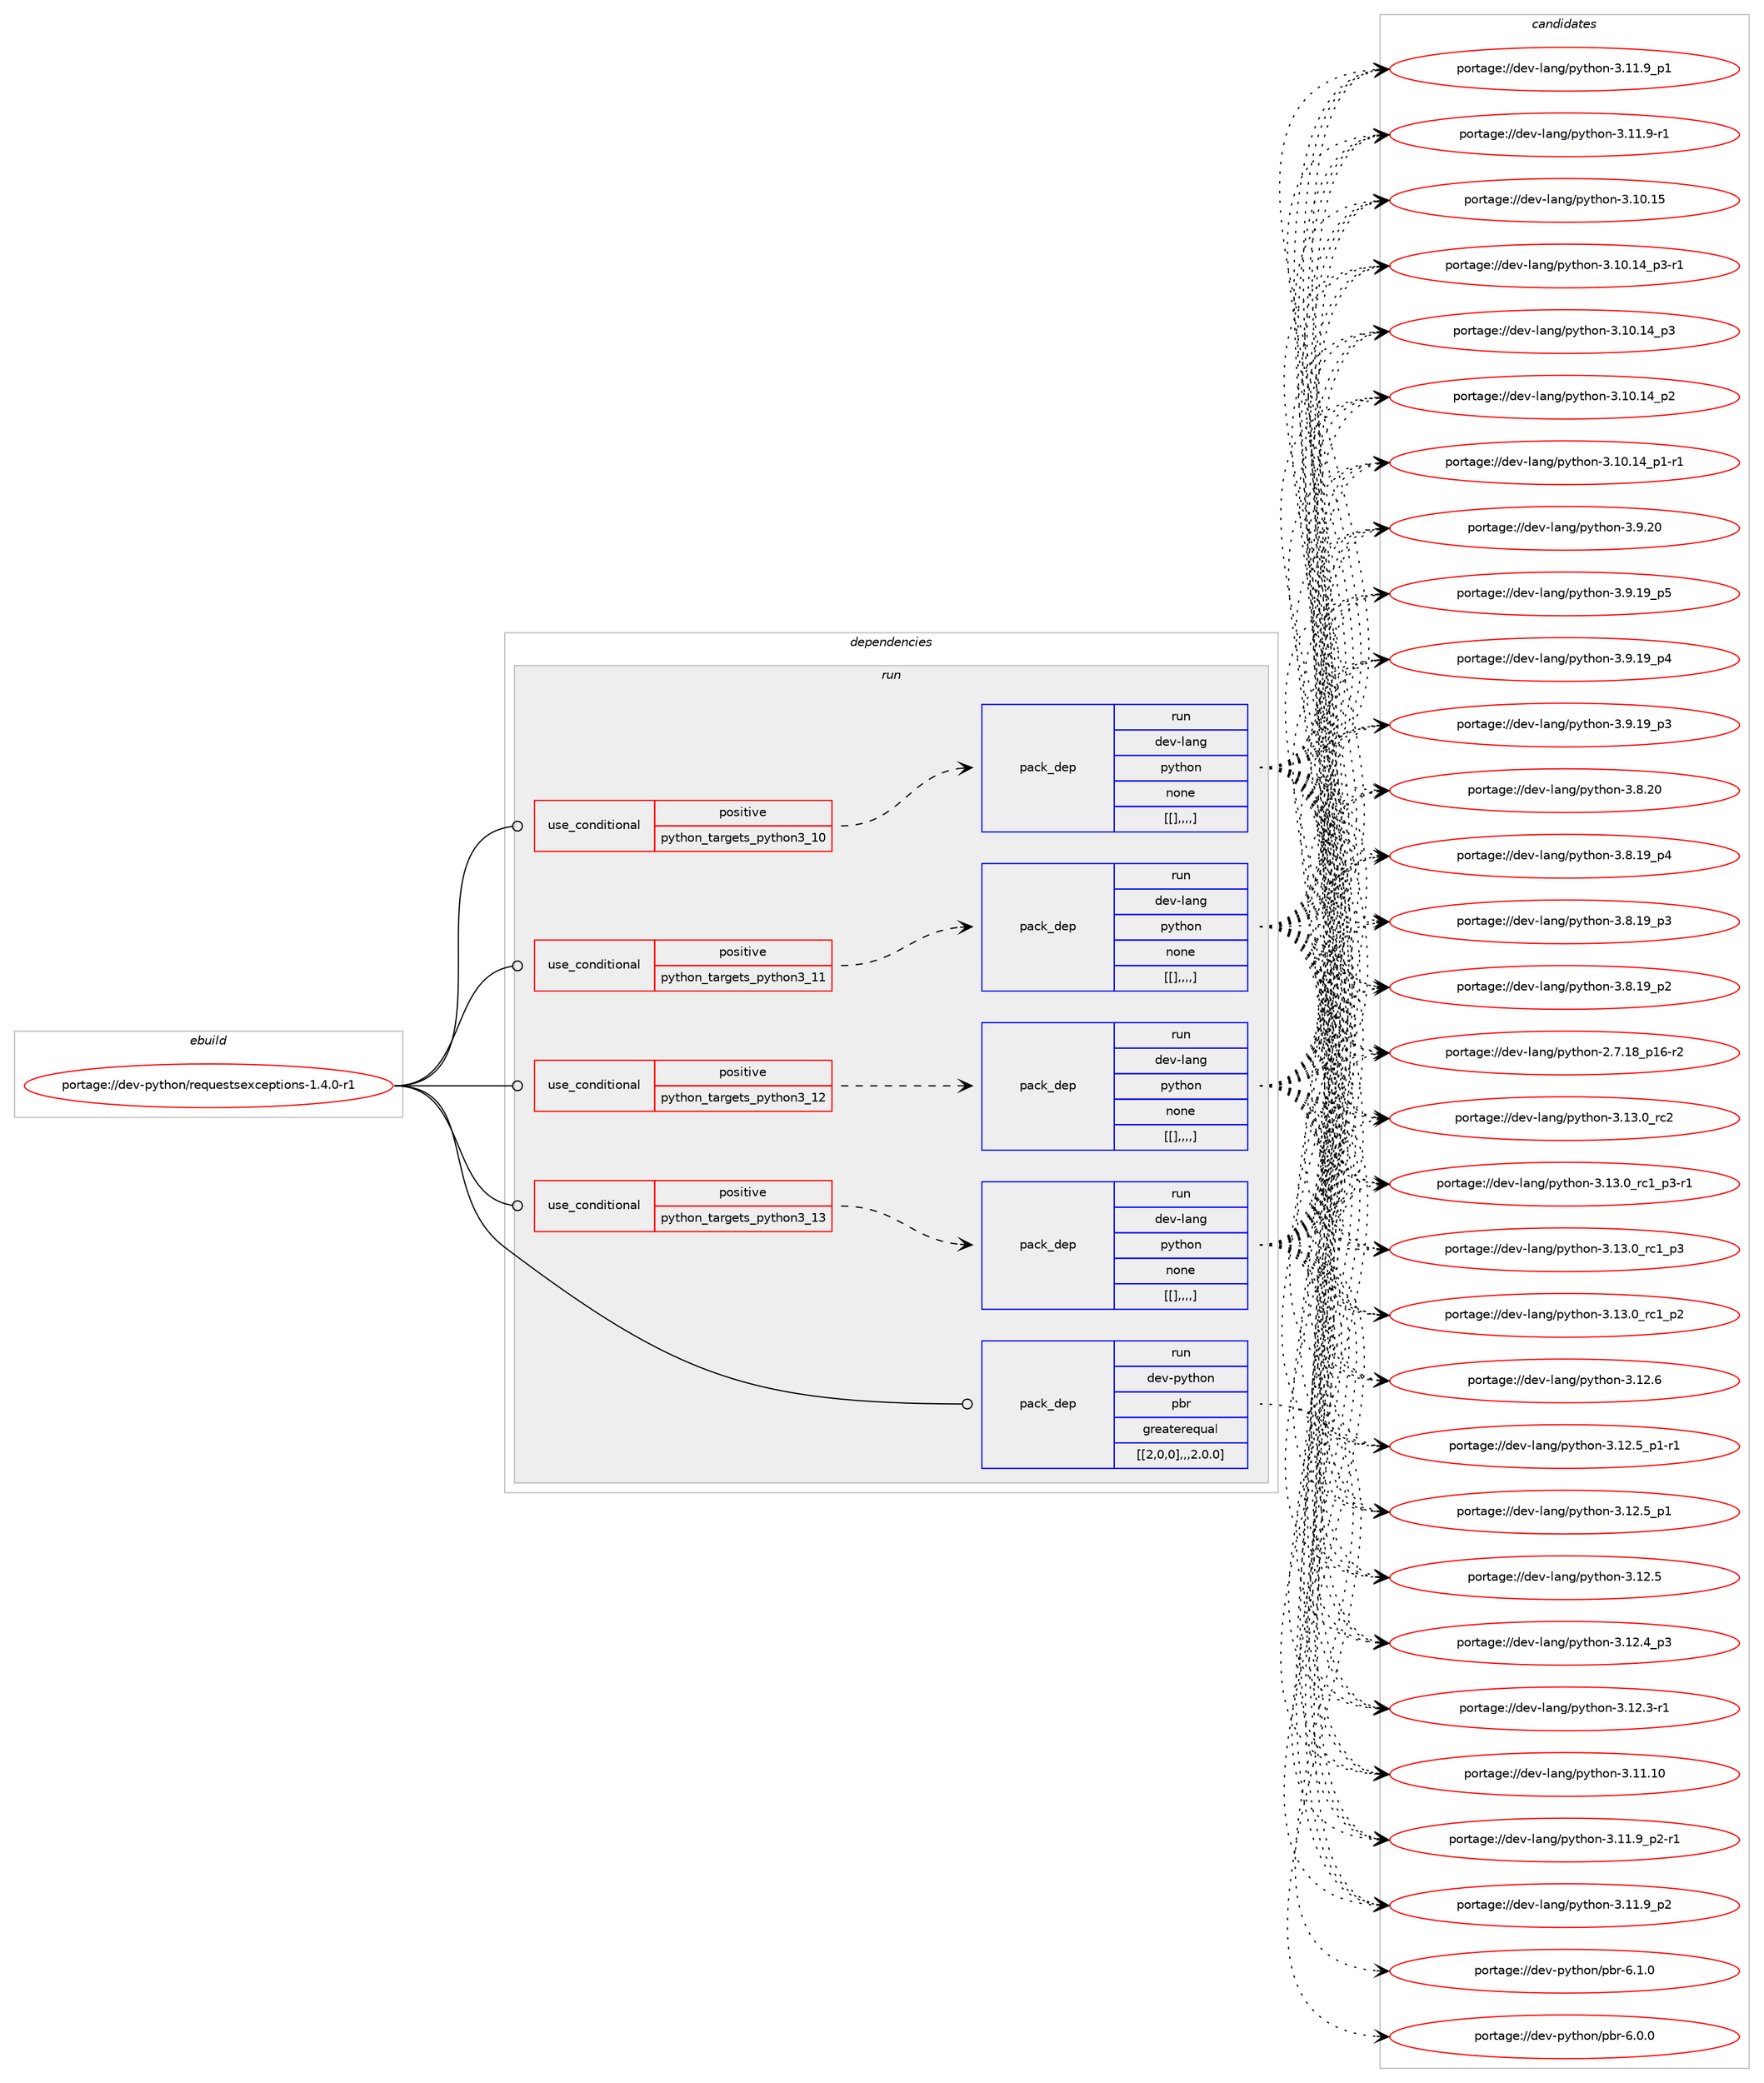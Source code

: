 digraph prolog {

# *************
# Graph options
# *************

newrank=true;
concentrate=true;
compound=true;
graph [rankdir=LR,fontname=Helvetica,fontsize=10,ranksep=1.5];#, ranksep=2.5, nodesep=0.2];
edge  [arrowhead=vee];
node  [fontname=Helvetica,fontsize=10];

# **********
# The ebuild
# **********

subgraph cluster_leftcol {
color=gray;
label=<<i>ebuild</i>>;
id [label="portage://dev-python/requestsexceptions-1.4.0-r1", color=red, width=4, href="../dev-python/requestsexceptions-1.4.0-r1.svg"];
}

# ****************
# The dependencies
# ****************

subgraph cluster_midcol {
color=gray;
label=<<i>dependencies</i>>;
subgraph cluster_compile {
fillcolor="#eeeeee";
style=filled;
label=<<i>compile</i>>;
}
subgraph cluster_compileandrun {
fillcolor="#eeeeee";
style=filled;
label=<<i>compile and run</i>>;
}
subgraph cluster_run {
fillcolor="#eeeeee";
style=filled;
label=<<i>run</i>>;
subgraph cond40029 {
dependency164074 [label=<<TABLE BORDER="0" CELLBORDER="1" CELLSPACING="0" CELLPADDING="4"><TR><TD ROWSPAN="3" CELLPADDING="10">use_conditional</TD></TR><TR><TD>positive</TD></TR><TR><TD>python_targets_python3_10</TD></TR></TABLE>>, shape=none, color=red];
subgraph pack122784 {
dependency164075 [label=<<TABLE BORDER="0" CELLBORDER="1" CELLSPACING="0" CELLPADDING="4" WIDTH="220"><TR><TD ROWSPAN="6" CELLPADDING="30">pack_dep</TD></TR><TR><TD WIDTH="110">run</TD></TR><TR><TD>dev-lang</TD></TR><TR><TD>python</TD></TR><TR><TD>none</TD></TR><TR><TD>[[],,,,]</TD></TR></TABLE>>, shape=none, color=blue];
}
dependency164074:e -> dependency164075:w [weight=20,style="dashed",arrowhead="vee"];
}
id:e -> dependency164074:w [weight=20,style="solid",arrowhead="odot"];
subgraph cond40030 {
dependency164076 [label=<<TABLE BORDER="0" CELLBORDER="1" CELLSPACING="0" CELLPADDING="4"><TR><TD ROWSPAN="3" CELLPADDING="10">use_conditional</TD></TR><TR><TD>positive</TD></TR><TR><TD>python_targets_python3_11</TD></TR></TABLE>>, shape=none, color=red];
subgraph pack122785 {
dependency164077 [label=<<TABLE BORDER="0" CELLBORDER="1" CELLSPACING="0" CELLPADDING="4" WIDTH="220"><TR><TD ROWSPAN="6" CELLPADDING="30">pack_dep</TD></TR><TR><TD WIDTH="110">run</TD></TR><TR><TD>dev-lang</TD></TR><TR><TD>python</TD></TR><TR><TD>none</TD></TR><TR><TD>[[],,,,]</TD></TR></TABLE>>, shape=none, color=blue];
}
dependency164076:e -> dependency164077:w [weight=20,style="dashed",arrowhead="vee"];
}
id:e -> dependency164076:w [weight=20,style="solid",arrowhead="odot"];
subgraph cond40031 {
dependency164078 [label=<<TABLE BORDER="0" CELLBORDER="1" CELLSPACING="0" CELLPADDING="4"><TR><TD ROWSPAN="3" CELLPADDING="10">use_conditional</TD></TR><TR><TD>positive</TD></TR><TR><TD>python_targets_python3_12</TD></TR></TABLE>>, shape=none, color=red];
subgraph pack122786 {
dependency164079 [label=<<TABLE BORDER="0" CELLBORDER="1" CELLSPACING="0" CELLPADDING="4" WIDTH="220"><TR><TD ROWSPAN="6" CELLPADDING="30">pack_dep</TD></TR><TR><TD WIDTH="110">run</TD></TR><TR><TD>dev-lang</TD></TR><TR><TD>python</TD></TR><TR><TD>none</TD></TR><TR><TD>[[],,,,]</TD></TR></TABLE>>, shape=none, color=blue];
}
dependency164078:e -> dependency164079:w [weight=20,style="dashed",arrowhead="vee"];
}
id:e -> dependency164078:w [weight=20,style="solid",arrowhead="odot"];
subgraph cond40032 {
dependency164080 [label=<<TABLE BORDER="0" CELLBORDER="1" CELLSPACING="0" CELLPADDING="4"><TR><TD ROWSPAN="3" CELLPADDING="10">use_conditional</TD></TR><TR><TD>positive</TD></TR><TR><TD>python_targets_python3_13</TD></TR></TABLE>>, shape=none, color=red];
subgraph pack122787 {
dependency164081 [label=<<TABLE BORDER="0" CELLBORDER="1" CELLSPACING="0" CELLPADDING="4" WIDTH="220"><TR><TD ROWSPAN="6" CELLPADDING="30">pack_dep</TD></TR><TR><TD WIDTH="110">run</TD></TR><TR><TD>dev-lang</TD></TR><TR><TD>python</TD></TR><TR><TD>none</TD></TR><TR><TD>[[],,,,]</TD></TR></TABLE>>, shape=none, color=blue];
}
dependency164080:e -> dependency164081:w [weight=20,style="dashed",arrowhead="vee"];
}
id:e -> dependency164080:w [weight=20,style="solid",arrowhead="odot"];
subgraph pack122788 {
dependency164082 [label=<<TABLE BORDER="0" CELLBORDER="1" CELLSPACING="0" CELLPADDING="4" WIDTH="220"><TR><TD ROWSPAN="6" CELLPADDING="30">pack_dep</TD></TR><TR><TD WIDTH="110">run</TD></TR><TR><TD>dev-python</TD></TR><TR><TD>pbr</TD></TR><TR><TD>greaterequal</TD></TR><TR><TD>[[2,0,0],,,2.0.0]</TD></TR></TABLE>>, shape=none, color=blue];
}
id:e -> dependency164082:w [weight=20,style="solid",arrowhead="odot"];
}
}

# **************
# The candidates
# **************

subgraph cluster_choices {
rank=same;
color=gray;
label=<<i>candidates</i>>;

subgraph choice122784 {
color=black;
nodesep=1;
choice10010111845108971101034711212111610411111045514649514648951149950 [label="portage://dev-lang/python-3.13.0_rc2", color=red, width=4,href="../dev-lang/python-3.13.0_rc2.svg"];
choice1001011184510897110103471121211161041111104551464951464895114994995112514511449 [label="portage://dev-lang/python-3.13.0_rc1_p3-r1", color=red, width=4,href="../dev-lang/python-3.13.0_rc1_p3-r1.svg"];
choice100101118451089711010347112121116104111110455146495146489511499499511251 [label="portage://dev-lang/python-3.13.0_rc1_p3", color=red, width=4,href="../dev-lang/python-3.13.0_rc1_p3.svg"];
choice100101118451089711010347112121116104111110455146495146489511499499511250 [label="portage://dev-lang/python-3.13.0_rc1_p2", color=red, width=4,href="../dev-lang/python-3.13.0_rc1_p2.svg"];
choice10010111845108971101034711212111610411111045514649504654 [label="portage://dev-lang/python-3.12.6", color=red, width=4,href="../dev-lang/python-3.12.6.svg"];
choice1001011184510897110103471121211161041111104551464950465395112494511449 [label="portage://dev-lang/python-3.12.5_p1-r1", color=red, width=4,href="../dev-lang/python-3.12.5_p1-r1.svg"];
choice100101118451089711010347112121116104111110455146495046539511249 [label="portage://dev-lang/python-3.12.5_p1", color=red, width=4,href="../dev-lang/python-3.12.5_p1.svg"];
choice10010111845108971101034711212111610411111045514649504653 [label="portage://dev-lang/python-3.12.5", color=red, width=4,href="../dev-lang/python-3.12.5.svg"];
choice100101118451089711010347112121116104111110455146495046529511251 [label="portage://dev-lang/python-3.12.4_p3", color=red, width=4,href="../dev-lang/python-3.12.4_p3.svg"];
choice100101118451089711010347112121116104111110455146495046514511449 [label="portage://dev-lang/python-3.12.3-r1", color=red, width=4,href="../dev-lang/python-3.12.3-r1.svg"];
choice1001011184510897110103471121211161041111104551464949464948 [label="portage://dev-lang/python-3.11.10", color=red, width=4,href="../dev-lang/python-3.11.10.svg"];
choice1001011184510897110103471121211161041111104551464949465795112504511449 [label="portage://dev-lang/python-3.11.9_p2-r1", color=red, width=4,href="../dev-lang/python-3.11.9_p2-r1.svg"];
choice100101118451089711010347112121116104111110455146494946579511250 [label="portage://dev-lang/python-3.11.9_p2", color=red, width=4,href="../dev-lang/python-3.11.9_p2.svg"];
choice100101118451089711010347112121116104111110455146494946579511249 [label="portage://dev-lang/python-3.11.9_p1", color=red, width=4,href="../dev-lang/python-3.11.9_p1.svg"];
choice100101118451089711010347112121116104111110455146494946574511449 [label="portage://dev-lang/python-3.11.9-r1", color=red, width=4,href="../dev-lang/python-3.11.9-r1.svg"];
choice1001011184510897110103471121211161041111104551464948464953 [label="portage://dev-lang/python-3.10.15", color=red, width=4,href="../dev-lang/python-3.10.15.svg"];
choice100101118451089711010347112121116104111110455146494846495295112514511449 [label="portage://dev-lang/python-3.10.14_p3-r1", color=red, width=4,href="../dev-lang/python-3.10.14_p3-r1.svg"];
choice10010111845108971101034711212111610411111045514649484649529511251 [label="portage://dev-lang/python-3.10.14_p3", color=red, width=4,href="../dev-lang/python-3.10.14_p3.svg"];
choice10010111845108971101034711212111610411111045514649484649529511250 [label="portage://dev-lang/python-3.10.14_p2", color=red, width=4,href="../dev-lang/python-3.10.14_p2.svg"];
choice100101118451089711010347112121116104111110455146494846495295112494511449 [label="portage://dev-lang/python-3.10.14_p1-r1", color=red, width=4,href="../dev-lang/python-3.10.14_p1-r1.svg"];
choice10010111845108971101034711212111610411111045514657465048 [label="portage://dev-lang/python-3.9.20", color=red, width=4,href="../dev-lang/python-3.9.20.svg"];
choice100101118451089711010347112121116104111110455146574649579511253 [label="portage://dev-lang/python-3.9.19_p5", color=red, width=4,href="../dev-lang/python-3.9.19_p5.svg"];
choice100101118451089711010347112121116104111110455146574649579511252 [label="portage://dev-lang/python-3.9.19_p4", color=red, width=4,href="../dev-lang/python-3.9.19_p4.svg"];
choice100101118451089711010347112121116104111110455146574649579511251 [label="portage://dev-lang/python-3.9.19_p3", color=red, width=4,href="../dev-lang/python-3.9.19_p3.svg"];
choice10010111845108971101034711212111610411111045514656465048 [label="portage://dev-lang/python-3.8.20", color=red, width=4,href="../dev-lang/python-3.8.20.svg"];
choice100101118451089711010347112121116104111110455146564649579511252 [label="portage://dev-lang/python-3.8.19_p4", color=red, width=4,href="../dev-lang/python-3.8.19_p4.svg"];
choice100101118451089711010347112121116104111110455146564649579511251 [label="portage://dev-lang/python-3.8.19_p3", color=red, width=4,href="../dev-lang/python-3.8.19_p3.svg"];
choice100101118451089711010347112121116104111110455146564649579511250 [label="portage://dev-lang/python-3.8.19_p2", color=red, width=4,href="../dev-lang/python-3.8.19_p2.svg"];
choice100101118451089711010347112121116104111110455046554649569511249544511450 [label="portage://dev-lang/python-2.7.18_p16-r2", color=red, width=4,href="../dev-lang/python-2.7.18_p16-r2.svg"];
dependency164075:e -> choice10010111845108971101034711212111610411111045514649514648951149950:w [style=dotted,weight="100"];
dependency164075:e -> choice1001011184510897110103471121211161041111104551464951464895114994995112514511449:w [style=dotted,weight="100"];
dependency164075:e -> choice100101118451089711010347112121116104111110455146495146489511499499511251:w [style=dotted,weight="100"];
dependency164075:e -> choice100101118451089711010347112121116104111110455146495146489511499499511250:w [style=dotted,weight="100"];
dependency164075:e -> choice10010111845108971101034711212111610411111045514649504654:w [style=dotted,weight="100"];
dependency164075:e -> choice1001011184510897110103471121211161041111104551464950465395112494511449:w [style=dotted,weight="100"];
dependency164075:e -> choice100101118451089711010347112121116104111110455146495046539511249:w [style=dotted,weight="100"];
dependency164075:e -> choice10010111845108971101034711212111610411111045514649504653:w [style=dotted,weight="100"];
dependency164075:e -> choice100101118451089711010347112121116104111110455146495046529511251:w [style=dotted,weight="100"];
dependency164075:e -> choice100101118451089711010347112121116104111110455146495046514511449:w [style=dotted,weight="100"];
dependency164075:e -> choice1001011184510897110103471121211161041111104551464949464948:w [style=dotted,weight="100"];
dependency164075:e -> choice1001011184510897110103471121211161041111104551464949465795112504511449:w [style=dotted,weight="100"];
dependency164075:e -> choice100101118451089711010347112121116104111110455146494946579511250:w [style=dotted,weight="100"];
dependency164075:e -> choice100101118451089711010347112121116104111110455146494946579511249:w [style=dotted,weight="100"];
dependency164075:e -> choice100101118451089711010347112121116104111110455146494946574511449:w [style=dotted,weight="100"];
dependency164075:e -> choice1001011184510897110103471121211161041111104551464948464953:w [style=dotted,weight="100"];
dependency164075:e -> choice100101118451089711010347112121116104111110455146494846495295112514511449:w [style=dotted,weight="100"];
dependency164075:e -> choice10010111845108971101034711212111610411111045514649484649529511251:w [style=dotted,weight="100"];
dependency164075:e -> choice10010111845108971101034711212111610411111045514649484649529511250:w [style=dotted,weight="100"];
dependency164075:e -> choice100101118451089711010347112121116104111110455146494846495295112494511449:w [style=dotted,weight="100"];
dependency164075:e -> choice10010111845108971101034711212111610411111045514657465048:w [style=dotted,weight="100"];
dependency164075:e -> choice100101118451089711010347112121116104111110455146574649579511253:w [style=dotted,weight="100"];
dependency164075:e -> choice100101118451089711010347112121116104111110455146574649579511252:w [style=dotted,weight="100"];
dependency164075:e -> choice100101118451089711010347112121116104111110455146574649579511251:w [style=dotted,weight="100"];
dependency164075:e -> choice10010111845108971101034711212111610411111045514656465048:w [style=dotted,weight="100"];
dependency164075:e -> choice100101118451089711010347112121116104111110455146564649579511252:w [style=dotted,weight="100"];
dependency164075:e -> choice100101118451089711010347112121116104111110455146564649579511251:w [style=dotted,weight="100"];
dependency164075:e -> choice100101118451089711010347112121116104111110455146564649579511250:w [style=dotted,weight="100"];
dependency164075:e -> choice100101118451089711010347112121116104111110455046554649569511249544511450:w [style=dotted,weight="100"];
}
subgraph choice122785 {
color=black;
nodesep=1;
choice10010111845108971101034711212111610411111045514649514648951149950 [label="portage://dev-lang/python-3.13.0_rc2", color=red, width=4,href="../dev-lang/python-3.13.0_rc2.svg"];
choice1001011184510897110103471121211161041111104551464951464895114994995112514511449 [label="portage://dev-lang/python-3.13.0_rc1_p3-r1", color=red, width=4,href="../dev-lang/python-3.13.0_rc1_p3-r1.svg"];
choice100101118451089711010347112121116104111110455146495146489511499499511251 [label="portage://dev-lang/python-3.13.0_rc1_p3", color=red, width=4,href="../dev-lang/python-3.13.0_rc1_p3.svg"];
choice100101118451089711010347112121116104111110455146495146489511499499511250 [label="portage://dev-lang/python-3.13.0_rc1_p2", color=red, width=4,href="../dev-lang/python-3.13.0_rc1_p2.svg"];
choice10010111845108971101034711212111610411111045514649504654 [label="portage://dev-lang/python-3.12.6", color=red, width=4,href="../dev-lang/python-3.12.6.svg"];
choice1001011184510897110103471121211161041111104551464950465395112494511449 [label="portage://dev-lang/python-3.12.5_p1-r1", color=red, width=4,href="../dev-lang/python-3.12.5_p1-r1.svg"];
choice100101118451089711010347112121116104111110455146495046539511249 [label="portage://dev-lang/python-3.12.5_p1", color=red, width=4,href="../dev-lang/python-3.12.5_p1.svg"];
choice10010111845108971101034711212111610411111045514649504653 [label="portage://dev-lang/python-3.12.5", color=red, width=4,href="../dev-lang/python-3.12.5.svg"];
choice100101118451089711010347112121116104111110455146495046529511251 [label="portage://dev-lang/python-3.12.4_p3", color=red, width=4,href="../dev-lang/python-3.12.4_p3.svg"];
choice100101118451089711010347112121116104111110455146495046514511449 [label="portage://dev-lang/python-3.12.3-r1", color=red, width=4,href="../dev-lang/python-3.12.3-r1.svg"];
choice1001011184510897110103471121211161041111104551464949464948 [label="portage://dev-lang/python-3.11.10", color=red, width=4,href="../dev-lang/python-3.11.10.svg"];
choice1001011184510897110103471121211161041111104551464949465795112504511449 [label="portage://dev-lang/python-3.11.9_p2-r1", color=red, width=4,href="../dev-lang/python-3.11.9_p2-r1.svg"];
choice100101118451089711010347112121116104111110455146494946579511250 [label="portage://dev-lang/python-3.11.9_p2", color=red, width=4,href="../dev-lang/python-3.11.9_p2.svg"];
choice100101118451089711010347112121116104111110455146494946579511249 [label="portage://dev-lang/python-3.11.9_p1", color=red, width=4,href="../dev-lang/python-3.11.9_p1.svg"];
choice100101118451089711010347112121116104111110455146494946574511449 [label="portage://dev-lang/python-3.11.9-r1", color=red, width=4,href="../dev-lang/python-3.11.9-r1.svg"];
choice1001011184510897110103471121211161041111104551464948464953 [label="portage://dev-lang/python-3.10.15", color=red, width=4,href="../dev-lang/python-3.10.15.svg"];
choice100101118451089711010347112121116104111110455146494846495295112514511449 [label="portage://dev-lang/python-3.10.14_p3-r1", color=red, width=4,href="../dev-lang/python-3.10.14_p3-r1.svg"];
choice10010111845108971101034711212111610411111045514649484649529511251 [label="portage://dev-lang/python-3.10.14_p3", color=red, width=4,href="../dev-lang/python-3.10.14_p3.svg"];
choice10010111845108971101034711212111610411111045514649484649529511250 [label="portage://dev-lang/python-3.10.14_p2", color=red, width=4,href="../dev-lang/python-3.10.14_p2.svg"];
choice100101118451089711010347112121116104111110455146494846495295112494511449 [label="portage://dev-lang/python-3.10.14_p1-r1", color=red, width=4,href="../dev-lang/python-3.10.14_p1-r1.svg"];
choice10010111845108971101034711212111610411111045514657465048 [label="portage://dev-lang/python-3.9.20", color=red, width=4,href="../dev-lang/python-3.9.20.svg"];
choice100101118451089711010347112121116104111110455146574649579511253 [label="portage://dev-lang/python-3.9.19_p5", color=red, width=4,href="../dev-lang/python-3.9.19_p5.svg"];
choice100101118451089711010347112121116104111110455146574649579511252 [label="portage://dev-lang/python-3.9.19_p4", color=red, width=4,href="../dev-lang/python-3.9.19_p4.svg"];
choice100101118451089711010347112121116104111110455146574649579511251 [label="portage://dev-lang/python-3.9.19_p3", color=red, width=4,href="../dev-lang/python-3.9.19_p3.svg"];
choice10010111845108971101034711212111610411111045514656465048 [label="portage://dev-lang/python-3.8.20", color=red, width=4,href="../dev-lang/python-3.8.20.svg"];
choice100101118451089711010347112121116104111110455146564649579511252 [label="portage://dev-lang/python-3.8.19_p4", color=red, width=4,href="../dev-lang/python-3.8.19_p4.svg"];
choice100101118451089711010347112121116104111110455146564649579511251 [label="portage://dev-lang/python-3.8.19_p3", color=red, width=4,href="../dev-lang/python-3.8.19_p3.svg"];
choice100101118451089711010347112121116104111110455146564649579511250 [label="portage://dev-lang/python-3.8.19_p2", color=red, width=4,href="../dev-lang/python-3.8.19_p2.svg"];
choice100101118451089711010347112121116104111110455046554649569511249544511450 [label="portage://dev-lang/python-2.7.18_p16-r2", color=red, width=4,href="../dev-lang/python-2.7.18_p16-r2.svg"];
dependency164077:e -> choice10010111845108971101034711212111610411111045514649514648951149950:w [style=dotted,weight="100"];
dependency164077:e -> choice1001011184510897110103471121211161041111104551464951464895114994995112514511449:w [style=dotted,weight="100"];
dependency164077:e -> choice100101118451089711010347112121116104111110455146495146489511499499511251:w [style=dotted,weight="100"];
dependency164077:e -> choice100101118451089711010347112121116104111110455146495146489511499499511250:w [style=dotted,weight="100"];
dependency164077:e -> choice10010111845108971101034711212111610411111045514649504654:w [style=dotted,weight="100"];
dependency164077:e -> choice1001011184510897110103471121211161041111104551464950465395112494511449:w [style=dotted,weight="100"];
dependency164077:e -> choice100101118451089711010347112121116104111110455146495046539511249:w [style=dotted,weight="100"];
dependency164077:e -> choice10010111845108971101034711212111610411111045514649504653:w [style=dotted,weight="100"];
dependency164077:e -> choice100101118451089711010347112121116104111110455146495046529511251:w [style=dotted,weight="100"];
dependency164077:e -> choice100101118451089711010347112121116104111110455146495046514511449:w [style=dotted,weight="100"];
dependency164077:e -> choice1001011184510897110103471121211161041111104551464949464948:w [style=dotted,weight="100"];
dependency164077:e -> choice1001011184510897110103471121211161041111104551464949465795112504511449:w [style=dotted,weight="100"];
dependency164077:e -> choice100101118451089711010347112121116104111110455146494946579511250:w [style=dotted,weight="100"];
dependency164077:e -> choice100101118451089711010347112121116104111110455146494946579511249:w [style=dotted,weight="100"];
dependency164077:e -> choice100101118451089711010347112121116104111110455146494946574511449:w [style=dotted,weight="100"];
dependency164077:e -> choice1001011184510897110103471121211161041111104551464948464953:w [style=dotted,weight="100"];
dependency164077:e -> choice100101118451089711010347112121116104111110455146494846495295112514511449:w [style=dotted,weight="100"];
dependency164077:e -> choice10010111845108971101034711212111610411111045514649484649529511251:w [style=dotted,weight="100"];
dependency164077:e -> choice10010111845108971101034711212111610411111045514649484649529511250:w [style=dotted,weight="100"];
dependency164077:e -> choice100101118451089711010347112121116104111110455146494846495295112494511449:w [style=dotted,weight="100"];
dependency164077:e -> choice10010111845108971101034711212111610411111045514657465048:w [style=dotted,weight="100"];
dependency164077:e -> choice100101118451089711010347112121116104111110455146574649579511253:w [style=dotted,weight="100"];
dependency164077:e -> choice100101118451089711010347112121116104111110455146574649579511252:w [style=dotted,weight="100"];
dependency164077:e -> choice100101118451089711010347112121116104111110455146574649579511251:w [style=dotted,weight="100"];
dependency164077:e -> choice10010111845108971101034711212111610411111045514656465048:w [style=dotted,weight="100"];
dependency164077:e -> choice100101118451089711010347112121116104111110455146564649579511252:w [style=dotted,weight="100"];
dependency164077:e -> choice100101118451089711010347112121116104111110455146564649579511251:w [style=dotted,weight="100"];
dependency164077:e -> choice100101118451089711010347112121116104111110455146564649579511250:w [style=dotted,weight="100"];
dependency164077:e -> choice100101118451089711010347112121116104111110455046554649569511249544511450:w [style=dotted,weight="100"];
}
subgraph choice122786 {
color=black;
nodesep=1;
choice10010111845108971101034711212111610411111045514649514648951149950 [label="portage://dev-lang/python-3.13.0_rc2", color=red, width=4,href="../dev-lang/python-3.13.0_rc2.svg"];
choice1001011184510897110103471121211161041111104551464951464895114994995112514511449 [label="portage://dev-lang/python-3.13.0_rc1_p3-r1", color=red, width=4,href="../dev-lang/python-3.13.0_rc1_p3-r1.svg"];
choice100101118451089711010347112121116104111110455146495146489511499499511251 [label="portage://dev-lang/python-3.13.0_rc1_p3", color=red, width=4,href="../dev-lang/python-3.13.0_rc1_p3.svg"];
choice100101118451089711010347112121116104111110455146495146489511499499511250 [label="portage://dev-lang/python-3.13.0_rc1_p2", color=red, width=4,href="../dev-lang/python-3.13.0_rc1_p2.svg"];
choice10010111845108971101034711212111610411111045514649504654 [label="portage://dev-lang/python-3.12.6", color=red, width=4,href="../dev-lang/python-3.12.6.svg"];
choice1001011184510897110103471121211161041111104551464950465395112494511449 [label="portage://dev-lang/python-3.12.5_p1-r1", color=red, width=4,href="../dev-lang/python-3.12.5_p1-r1.svg"];
choice100101118451089711010347112121116104111110455146495046539511249 [label="portage://dev-lang/python-3.12.5_p1", color=red, width=4,href="../dev-lang/python-3.12.5_p1.svg"];
choice10010111845108971101034711212111610411111045514649504653 [label="portage://dev-lang/python-3.12.5", color=red, width=4,href="../dev-lang/python-3.12.5.svg"];
choice100101118451089711010347112121116104111110455146495046529511251 [label="portage://dev-lang/python-3.12.4_p3", color=red, width=4,href="../dev-lang/python-3.12.4_p3.svg"];
choice100101118451089711010347112121116104111110455146495046514511449 [label="portage://dev-lang/python-3.12.3-r1", color=red, width=4,href="../dev-lang/python-3.12.3-r1.svg"];
choice1001011184510897110103471121211161041111104551464949464948 [label="portage://dev-lang/python-3.11.10", color=red, width=4,href="../dev-lang/python-3.11.10.svg"];
choice1001011184510897110103471121211161041111104551464949465795112504511449 [label="portage://dev-lang/python-3.11.9_p2-r1", color=red, width=4,href="../dev-lang/python-3.11.9_p2-r1.svg"];
choice100101118451089711010347112121116104111110455146494946579511250 [label="portage://dev-lang/python-3.11.9_p2", color=red, width=4,href="../dev-lang/python-3.11.9_p2.svg"];
choice100101118451089711010347112121116104111110455146494946579511249 [label="portage://dev-lang/python-3.11.9_p1", color=red, width=4,href="../dev-lang/python-3.11.9_p1.svg"];
choice100101118451089711010347112121116104111110455146494946574511449 [label="portage://dev-lang/python-3.11.9-r1", color=red, width=4,href="../dev-lang/python-3.11.9-r1.svg"];
choice1001011184510897110103471121211161041111104551464948464953 [label="portage://dev-lang/python-3.10.15", color=red, width=4,href="../dev-lang/python-3.10.15.svg"];
choice100101118451089711010347112121116104111110455146494846495295112514511449 [label="portage://dev-lang/python-3.10.14_p3-r1", color=red, width=4,href="../dev-lang/python-3.10.14_p3-r1.svg"];
choice10010111845108971101034711212111610411111045514649484649529511251 [label="portage://dev-lang/python-3.10.14_p3", color=red, width=4,href="../dev-lang/python-3.10.14_p3.svg"];
choice10010111845108971101034711212111610411111045514649484649529511250 [label="portage://dev-lang/python-3.10.14_p2", color=red, width=4,href="../dev-lang/python-3.10.14_p2.svg"];
choice100101118451089711010347112121116104111110455146494846495295112494511449 [label="portage://dev-lang/python-3.10.14_p1-r1", color=red, width=4,href="../dev-lang/python-3.10.14_p1-r1.svg"];
choice10010111845108971101034711212111610411111045514657465048 [label="portage://dev-lang/python-3.9.20", color=red, width=4,href="../dev-lang/python-3.9.20.svg"];
choice100101118451089711010347112121116104111110455146574649579511253 [label="portage://dev-lang/python-3.9.19_p5", color=red, width=4,href="../dev-lang/python-3.9.19_p5.svg"];
choice100101118451089711010347112121116104111110455146574649579511252 [label="portage://dev-lang/python-3.9.19_p4", color=red, width=4,href="../dev-lang/python-3.9.19_p4.svg"];
choice100101118451089711010347112121116104111110455146574649579511251 [label="portage://dev-lang/python-3.9.19_p3", color=red, width=4,href="../dev-lang/python-3.9.19_p3.svg"];
choice10010111845108971101034711212111610411111045514656465048 [label="portage://dev-lang/python-3.8.20", color=red, width=4,href="../dev-lang/python-3.8.20.svg"];
choice100101118451089711010347112121116104111110455146564649579511252 [label="portage://dev-lang/python-3.8.19_p4", color=red, width=4,href="../dev-lang/python-3.8.19_p4.svg"];
choice100101118451089711010347112121116104111110455146564649579511251 [label="portage://dev-lang/python-3.8.19_p3", color=red, width=4,href="../dev-lang/python-3.8.19_p3.svg"];
choice100101118451089711010347112121116104111110455146564649579511250 [label="portage://dev-lang/python-3.8.19_p2", color=red, width=4,href="../dev-lang/python-3.8.19_p2.svg"];
choice100101118451089711010347112121116104111110455046554649569511249544511450 [label="portage://dev-lang/python-2.7.18_p16-r2", color=red, width=4,href="../dev-lang/python-2.7.18_p16-r2.svg"];
dependency164079:e -> choice10010111845108971101034711212111610411111045514649514648951149950:w [style=dotted,weight="100"];
dependency164079:e -> choice1001011184510897110103471121211161041111104551464951464895114994995112514511449:w [style=dotted,weight="100"];
dependency164079:e -> choice100101118451089711010347112121116104111110455146495146489511499499511251:w [style=dotted,weight="100"];
dependency164079:e -> choice100101118451089711010347112121116104111110455146495146489511499499511250:w [style=dotted,weight="100"];
dependency164079:e -> choice10010111845108971101034711212111610411111045514649504654:w [style=dotted,weight="100"];
dependency164079:e -> choice1001011184510897110103471121211161041111104551464950465395112494511449:w [style=dotted,weight="100"];
dependency164079:e -> choice100101118451089711010347112121116104111110455146495046539511249:w [style=dotted,weight="100"];
dependency164079:e -> choice10010111845108971101034711212111610411111045514649504653:w [style=dotted,weight="100"];
dependency164079:e -> choice100101118451089711010347112121116104111110455146495046529511251:w [style=dotted,weight="100"];
dependency164079:e -> choice100101118451089711010347112121116104111110455146495046514511449:w [style=dotted,weight="100"];
dependency164079:e -> choice1001011184510897110103471121211161041111104551464949464948:w [style=dotted,weight="100"];
dependency164079:e -> choice1001011184510897110103471121211161041111104551464949465795112504511449:w [style=dotted,weight="100"];
dependency164079:e -> choice100101118451089711010347112121116104111110455146494946579511250:w [style=dotted,weight="100"];
dependency164079:e -> choice100101118451089711010347112121116104111110455146494946579511249:w [style=dotted,weight="100"];
dependency164079:e -> choice100101118451089711010347112121116104111110455146494946574511449:w [style=dotted,weight="100"];
dependency164079:e -> choice1001011184510897110103471121211161041111104551464948464953:w [style=dotted,weight="100"];
dependency164079:e -> choice100101118451089711010347112121116104111110455146494846495295112514511449:w [style=dotted,weight="100"];
dependency164079:e -> choice10010111845108971101034711212111610411111045514649484649529511251:w [style=dotted,weight="100"];
dependency164079:e -> choice10010111845108971101034711212111610411111045514649484649529511250:w [style=dotted,weight="100"];
dependency164079:e -> choice100101118451089711010347112121116104111110455146494846495295112494511449:w [style=dotted,weight="100"];
dependency164079:e -> choice10010111845108971101034711212111610411111045514657465048:w [style=dotted,weight="100"];
dependency164079:e -> choice100101118451089711010347112121116104111110455146574649579511253:w [style=dotted,weight="100"];
dependency164079:e -> choice100101118451089711010347112121116104111110455146574649579511252:w [style=dotted,weight="100"];
dependency164079:e -> choice100101118451089711010347112121116104111110455146574649579511251:w [style=dotted,weight="100"];
dependency164079:e -> choice10010111845108971101034711212111610411111045514656465048:w [style=dotted,weight="100"];
dependency164079:e -> choice100101118451089711010347112121116104111110455146564649579511252:w [style=dotted,weight="100"];
dependency164079:e -> choice100101118451089711010347112121116104111110455146564649579511251:w [style=dotted,weight="100"];
dependency164079:e -> choice100101118451089711010347112121116104111110455146564649579511250:w [style=dotted,weight="100"];
dependency164079:e -> choice100101118451089711010347112121116104111110455046554649569511249544511450:w [style=dotted,weight="100"];
}
subgraph choice122787 {
color=black;
nodesep=1;
choice10010111845108971101034711212111610411111045514649514648951149950 [label="portage://dev-lang/python-3.13.0_rc2", color=red, width=4,href="../dev-lang/python-3.13.0_rc2.svg"];
choice1001011184510897110103471121211161041111104551464951464895114994995112514511449 [label="portage://dev-lang/python-3.13.0_rc1_p3-r1", color=red, width=4,href="../dev-lang/python-3.13.0_rc1_p3-r1.svg"];
choice100101118451089711010347112121116104111110455146495146489511499499511251 [label="portage://dev-lang/python-3.13.0_rc1_p3", color=red, width=4,href="../dev-lang/python-3.13.0_rc1_p3.svg"];
choice100101118451089711010347112121116104111110455146495146489511499499511250 [label="portage://dev-lang/python-3.13.0_rc1_p2", color=red, width=4,href="../dev-lang/python-3.13.0_rc1_p2.svg"];
choice10010111845108971101034711212111610411111045514649504654 [label="portage://dev-lang/python-3.12.6", color=red, width=4,href="../dev-lang/python-3.12.6.svg"];
choice1001011184510897110103471121211161041111104551464950465395112494511449 [label="portage://dev-lang/python-3.12.5_p1-r1", color=red, width=4,href="../dev-lang/python-3.12.5_p1-r1.svg"];
choice100101118451089711010347112121116104111110455146495046539511249 [label="portage://dev-lang/python-3.12.5_p1", color=red, width=4,href="../dev-lang/python-3.12.5_p1.svg"];
choice10010111845108971101034711212111610411111045514649504653 [label="portage://dev-lang/python-3.12.5", color=red, width=4,href="../dev-lang/python-3.12.5.svg"];
choice100101118451089711010347112121116104111110455146495046529511251 [label="portage://dev-lang/python-3.12.4_p3", color=red, width=4,href="../dev-lang/python-3.12.4_p3.svg"];
choice100101118451089711010347112121116104111110455146495046514511449 [label="portage://dev-lang/python-3.12.3-r1", color=red, width=4,href="../dev-lang/python-3.12.3-r1.svg"];
choice1001011184510897110103471121211161041111104551464949464948 [label="portage://dev-lang/python-3.11.10", color=red, width=4,href="../dev-lang/python-3.11.10.svg"];
choice1001011184510897110103471121211161041111104551464949465795112504511449 [label="portage://dev-lang/python-3.11.9_p2-r1", color=red, width=4,href="../dev-lang/python-3.11.9_p2-r1.svg"];
choice100101118451089711010347112121116104111110455146494946579511250 [label="portage://dev-lang/python-3.11.9_p2", color=red, width=4,href="../dev-lang/python-3.11.9_p2.svg"];
choice100101118451089711010347112121116104111110455146494946579511249 [label="portage://dev-lang/python-3.11.9_p1", color=red, width=4,href="../dev-lang/python-3.11.9_p1.svg"];
choice100101118451089711010347112121116104111110455146494946574511449 [label="portage://dev-lang/python-3.11.9-r1", color=red, width=4,href="../dev-lang/python-3.11.9-r1.svg"];
choice1001011184510897110103471121211161041111104551464948464953 [label="portage://dev-lang/python-3.10.15", color=red, width=4,href="../dev-lang/python-3.10.15.svg"];
choice100101118451089711010347112121116104111110455146494846495295112514511449 [label="portage://dev-lang/python-3.10.14_p3-r1", color=red, width=4,href="../dev-lang/python-3.10.14_p3-r1.svg"];
choice10010111845108971101034711212111610411111045514649484649529511251 [label="portage://dev-lang/python-3.10.14_p3", color=red, width=4,href="../dev-lang/python-3.10.14_p3.svg"];
choice10010111845108971101034711212111610411111045514649484649529511250 [label="portage://dev-lang/python-3.10.14_p2", color=red, width=4,href="../dev-lang/python-3.10.14_p2.svg"];
choice100101118451089711010347112121116104111110455146494846495295112494511449 [label="portage://dev-lang/python-3.10.14_p1-r1", color=red, width=4,href="../dev-lang/python-3.10.14_p1-r1.svg"];
choice10010111845108971101034711212111610411111045514657465048 [label="portage://dev-lang/python-3.9.20", color=red, width=4,href="../dev-lang/python-3.9.20.svg"];
choice100101118451089711010347112121116104111110455146574649579511253 [label="portage://dev-lang/python-3.9.19_p5", color=red, width=4,href="../dev-lang/python-3.9.19_p5.svg"];
choice100101118451089711010347112121116104111110455146574649579511252 [label="portage://dev-lang/python-3.9.19_p4", color=red, width=4,href="../dev-lang/python-3.9.19_p4.svg"];
choice100101118451089711010347112121116104111110455146574649579511251 [label="portage://dev-lang/python-3.9.19_p3", color=red, width=4,href="../dev-lang/python-3.9.19_p3.svg"];
choice10010111845108971101034711212111610411111045514656465048 [label="portage://dev-lang/python-3.8.20", color=red, width=4,href="../dev-lang/python-3.8.20.svg"];
choice100101118451089711010347112121116104111110455146564649579511252 [label="portage://dev-lang/python-3.8.19_p4", color=red, width=4,href="../dev-lang/python-3.8.19_p4.svg"];
choice100101118451089711010347112121116104111110455146564649579511251 [label="portage://dev-lang/python-3.8.19_p3", color=red, width=4,href="../dev-lang/python-3.8.19_p3.svg"];
choice100101118451089711010347112121116104111110455146564649579511250 [label="portage://dev-lang/python-3.8.19_p2", color=red, width=4,href="../dev-lang/python-3.8.19_p2.svg"];
choice100101118451089711010347112121116104111110455046554649569511249544511450 [label="portage://dev-lang/python-2.7.18_p16-r2", color=red, width=4,href="../dev-lang/python-2.7.18_p16-r2.svg"];
dependency164081:e -> choice10010111845108971101034711212111610411111045514649514648951149950:w [style=dotted,weight="100"];
dependency164081:e -> choice1001011184510897110103471121211161041111104551464951464895114994995112514511449:w [style=dotted,weight="100"];
dependency164081:e -> choice100101118451089711010347112121116104111110455146495146489511499499511251:w [style=dotted,weight="100"];
dependency164081:e -> choice100101118451089711010347112121116104111110455146495146489511499499511250:w [style=dotted,weight="100"];
dependency164081:e -> choice10010111845108971101034711212111610411111045514649504654:w [style=dotted,weight="100"];
dependency164081:e -> choice1001011184510897110103471121211161041111104551464950465395112494511449:w [style=dotted,weight="100"];
dependency164081:e -> choice100101118451089711010347112121116104111110455146495046539511249:w [style=dotted,weight="100"];
dependency164081:e -> choice10010111845108971101034711212111610411111045514649504653:w [style=dotted,weight="100"];
dependency164081:e -> choice100101118451089711010347112121116104111110455146495046529511251:w [style=dotted,weight="100"];
dependency164081:e -> choice100101118451089711010347112121116104111110455146495046514511449:w [style=dotted,weight="100"];
dependency164081:e -> choice1001011184510897110103471121211161041111104551464949464948:w [style=dotted,weight="100"];
dependency164081:e -> choice1001011184510897110103471121211161041111104551464949465795112504511449:w [style=dotted,weight="100"];
dependency164081:e -> choice100101118451089711010347112121116104111110455146494946579511250:w [style=dotted,weight="100"];
dependency164081:e -> choice100101118451089711010347112121116104111110455146494946579511249:w [style=dotted,weight="100"];
dependency164081:e -> choice100101118451089711010347112121116104111110455146494946574511449:w [style=dotted,weight="100"];
dependency164081:e -> choice1001011184510897110103471121211161041111104551464948464953:w [style=dotted,weight="100"];
dependency164081:e -> choice100101118451089711010347112121116104111110455146494846495295112514511449:w [style=dotted,weight="100"];
dependency164081:e -> choice10010111845108971101034711212111610411111045514649484649529511251:w [style=dotted,weight="100"];
dependency164081:e -> choice10010111845108971101034711212111610411111045514649484649529511250:w [style=dotted,weight="100"];
dependency164081:e -> choice100101118451089711010347112121116104111110455146494846495295112494511449:w [style=dotted,weight="100"];
dependency164081:e -> choice10010111845108971101034711212111610411111045514657465048:w [style=dotted,weight="100"];
dependency164081:e -> choice100101118451089711010347112121116104111110455146574649579511253:w [style=dotted,weight="100"];
dependency164081:e -> choice100101118451089711010347112121116104111110455146574649579511252:w [style=dotted,weight="100"];
dependency164081:e -> choice100101118451089711010347112121116104111110455146574649579511251:w [style=dotted,weight="100"];
dependency164081:e -> choice10010111845108971101034711212111610411111045514656465048:w [style=dotted,weight="100"];
dependency164081:e -> choice100101118451089711010347112121116104111110455146564649579511252:w [style=dotted,weight="100"];
dependency164081:e -> choice100101118451089711010347112121116104111110455146564649579511251:w [style=dotted,weight="100"];
dependency164081:e -> choice100101118451089711010347112121116104111110455146564649579511250:w [style=dotted,weight="100"];
dependency164081:e -> choice100101118451089711010347112121116104111110455046554649569511249544511450:w [style=dotted,weight="100"];
}
subgraph choice122788 {
color=black;
nodesep=1;
choice100101118451121211161041111104711298114455446494648 [label="portage://dev-python/pbr-6.1.0", color=red, width=4,href="../dev-python/pbr-6.1.0.svg"];
choice100101118451121211161041111104711298114455446484648 [label="portage://dev-python/pbr-6.0.0", color=red, width=4,href="../dev-python/pbr-6.0.0.svg"];
dependency164082:e -> choice100101118451121211161041111104711298114455446494648:w [style=dotted,weight="100"];
dependency164082:e -> choice100101118451121211161041111104711298114455446484648:w [style=dotted,weight="100"];
}
}

}
